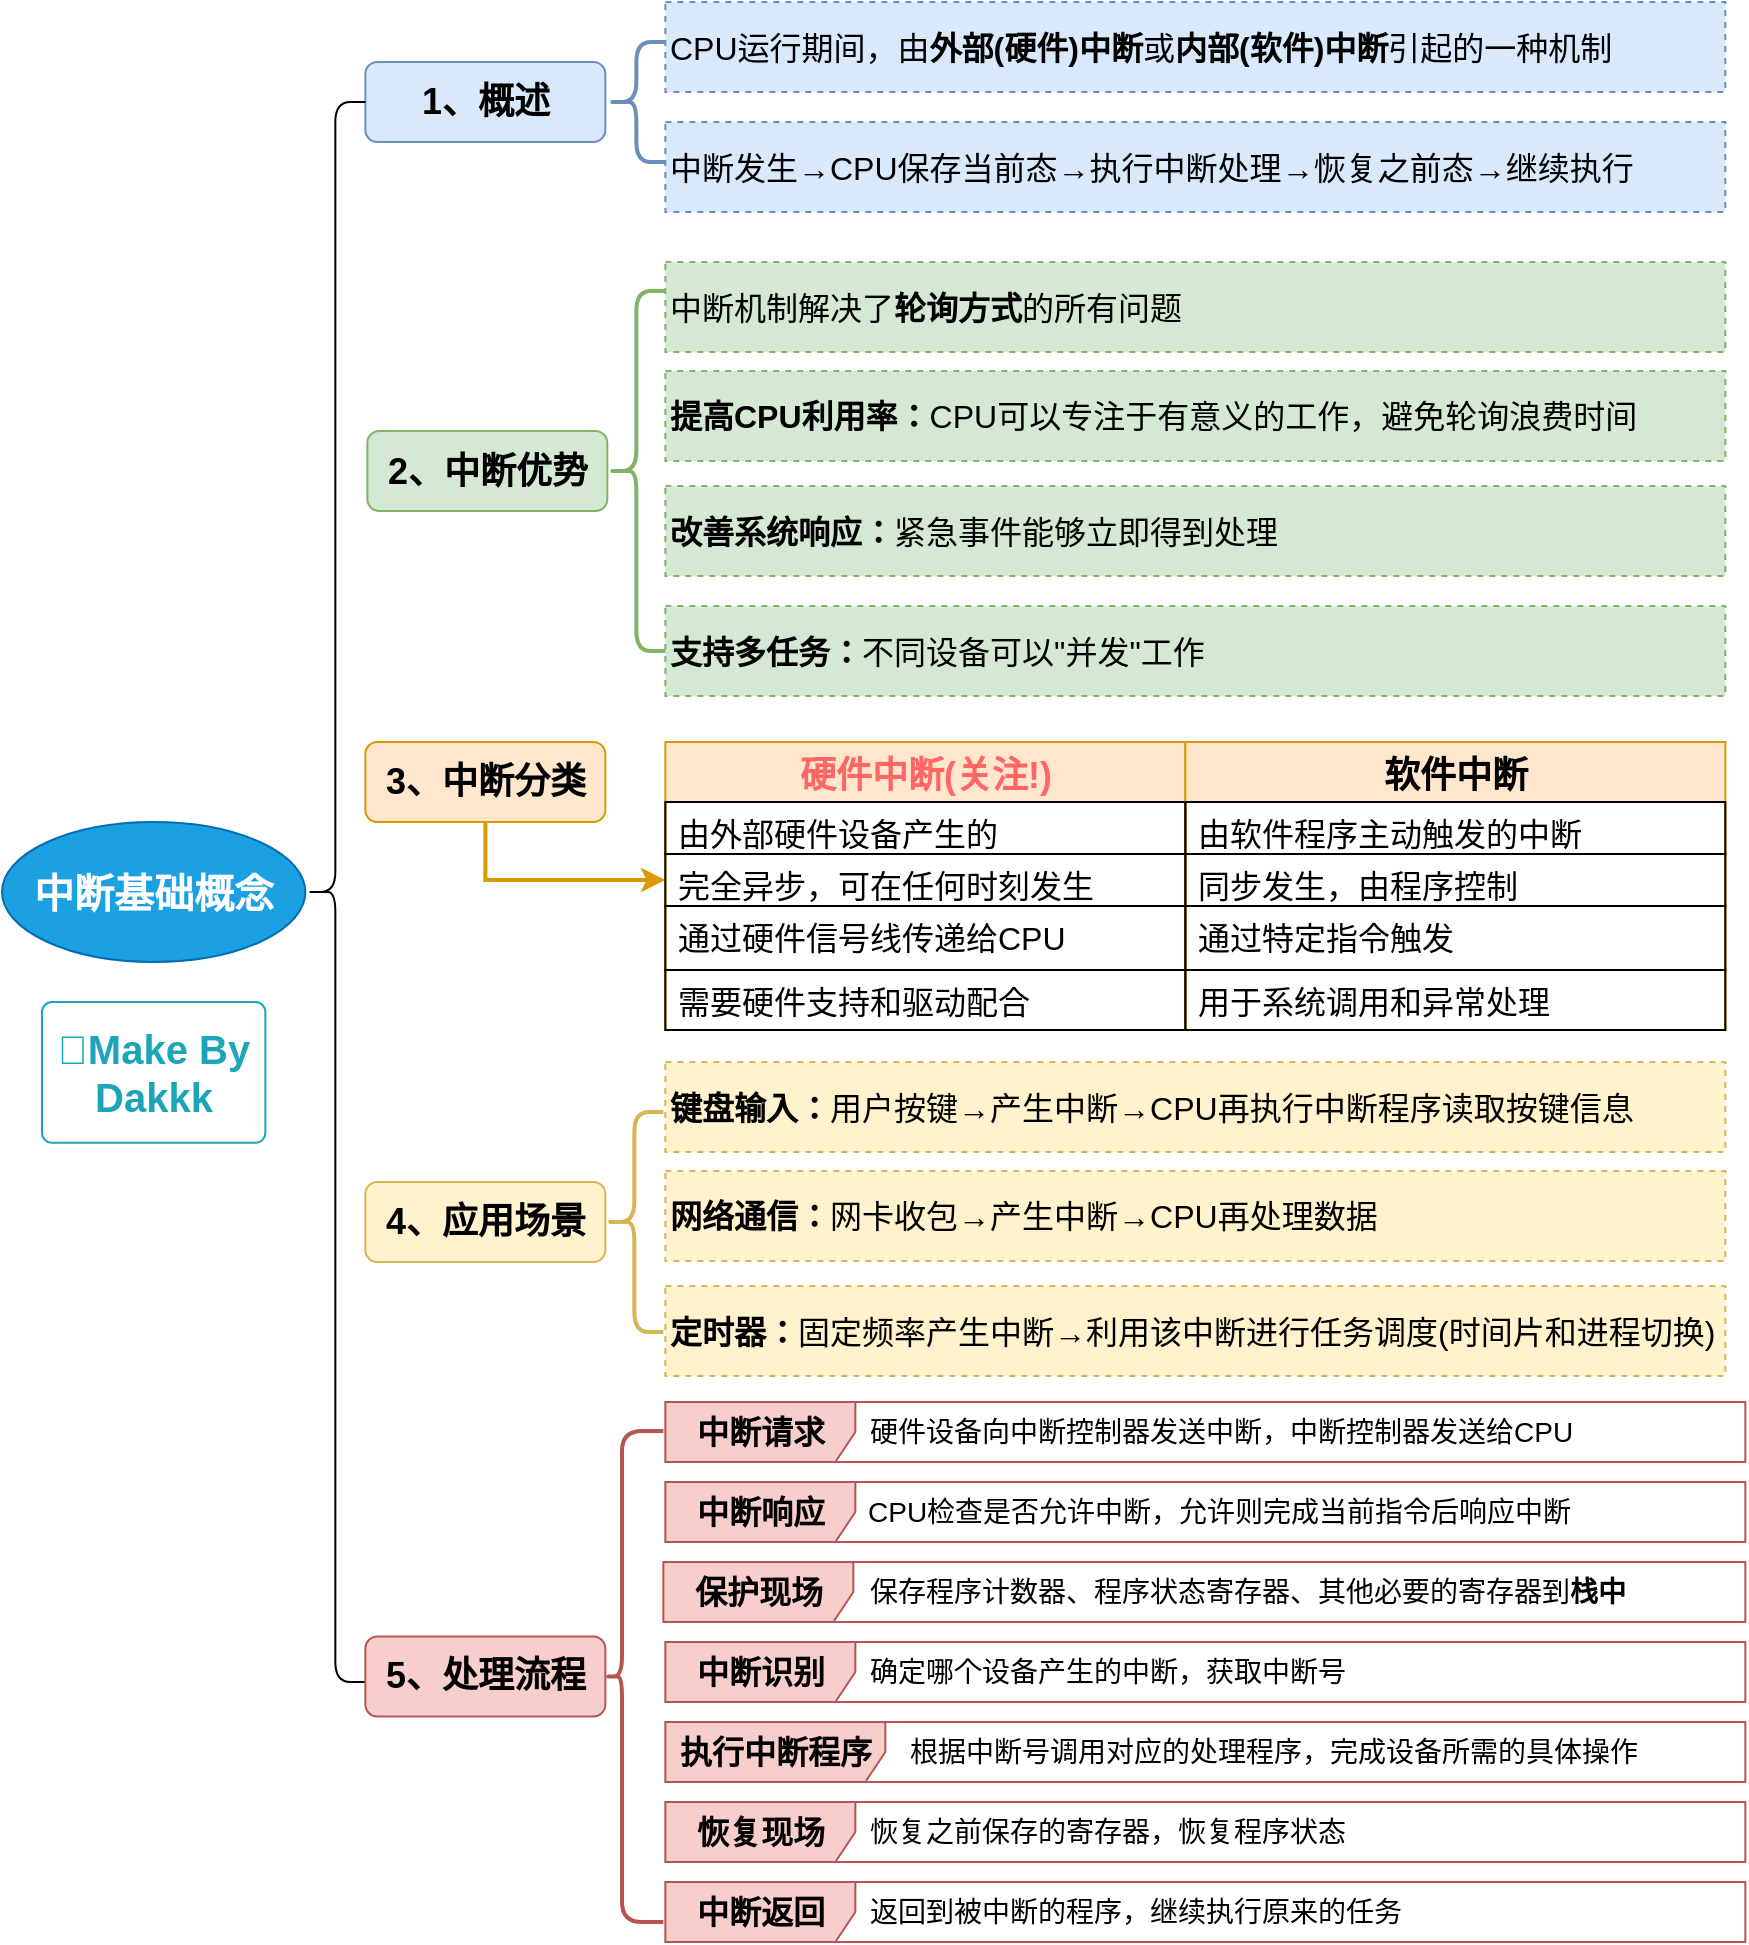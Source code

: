 <mxfile version="27.0.9">
  <diagram name="第 1 页" id="zX557dNH0itw9ocLyIi2">
    <mxGraphModel dx="2431" dy="1413" grid="1" gridSize="10" guides="1" tooltips="1" connect="1" arrows="1" fold="1" page="1" pageScale="1" pageWidth="1169" pageHeight="1654" math="0" shadow="0">
      <root>
        <mxCell id="0" />
        <mxCell id="1" parent="0" />
        <mxCell id="nXasdtfTC5qk2J0WBxWj-1" value="&lt;h1&gt;&lt;span style=&quot;font-size: 20px;&quot;&gt;中断基础概念&lt;/span&gt;&lt;/h1&gt;" style="ellipse;whiteSpace=wrap;html=1;fillColor=#1ba1e2;strokeColor=#006EAF;fontColor=#ffffff;fontStyle=1" vertex="1" parent="1">
          <mxGeometry x="40" y="440" width="151.67" height="70" as="geometry" />
        </mxCell>
        <mxCell id="nXasdtfTC5qk2J0WBxWj-3" value="&lt;h2&gt;&lt;font style=&quot;font-size: 18px;&quot;&gt;1、概述&lt;/font&gt;&lt;/h2&gt;" style="rounded=1;whiteSpace=wrap;html=1;fillColor=#dae8fc;strokeColor=#6c8ebf;fontStyle=1" vertex="1" parent="1">
          <mxGeometry x="221.67" y="60" width="120" height="40" as="geometry" />
        </mxCell>
        <mxCell id="nXasdtfTC5qk2J0WBxWj-4" value="&lt;span style=&quot;font-size: 16px;&quot;&gt;CPU运行期间，由&lt;b&gt;外部(硬件)中断&lt;/b&gt;或&lt;b&gt;内部(软件)中断&lt;/b&gt;引起的一种机制&lt;/span&gt;" style="text;html=1;align=left;verticalAlign=middle;whiteSpace=wrap;rounded=0;fillColor=#dae8fc;strokeColor=#6c8ebf;dashed=1;fontSize=14;" vertex="1" parent="1">
          <mxGeometry x="371.67" y="30" width="530" height="45" as="geometry" />
        </mxCell>
        <mxCell id="nXasdtfTC5qk2J0WBxWj-5" value="&lt;h2&gt;&lt;font style=&quot;font-size: 18px;&quot;&gt;2、中断优势&lt;/font&gt;&lt;/h2&gt;" style="rounded=1;whiteSpace=wrap;html=1;fillColor=#d5e8d4;strokeColor=#82b366;fontStyle=1" vertex="1" parent="1">
          <mxGeometry x="222.67" y="244.5" width="120" height="40" as="geometry" />
        </mxCell>
        <mxCell id="nXasdtfTC5qk2J0WBxWj-6" value="&lt;span style=&quot;font-size: 16px;&quot;&gt;中断机制解决了&lt;b&gt;轮询方式&lt;/b&gt;的所有问题&lt;/span&gt;" style="text;html=1;align=left;verticalAlign=middle;whiteSpace=wrap;rounded=0;fillColor=#d5e8d4;strokeColor=#82b366;dashed=1;fontSize=14;" vertex="1" parent="1">
          <mxGeometry x="371.67" y="160" width="530" height="45" as="geometry" />
        </mxCell>
        <mxCell id="nXasdtfTC5qk2J0WBxWj-7" value="&lt;span style=&quot;font-size: 16px;&quot;&gt;&lt;b&gt;提高CPU利用率：&lt;/b&gt;CPU可以专注于有意义的工作，避免轮询浪费时间&lt;/span&gt;" style="text;html=1;align=left;verticalAlign=middle;whiteSpace=wrap;rounded=0;fillColor=#d5e8d4;strokeColor=#82b366;dashed=1;fontSize=14;" vertex="1" parent="1">
          <mxGeometry x="371.67" y="214.5" width="530" height="45" as="geometry" />
        </mxCell>
        <mxCell id="nXasdtfTC5qk2J0WBxWj-8" value="&lt;span style=&quot;font-size: 16px;&quot;&gt;&lt;b&gt;改善系统响应：&lt;/b&gt;紧急事件能够立即得到处理&lt;/span&gt;" style="text;html=1;align=left;verticalAlign=middle;whiteSpace=wrap;rounded=0;fillColor=#d5e8d4;strokeColor=#82b366;dashed=1;fontSize=14;" vertex="1" parent="1">
          <mxGeometry x="371.67" y="272" width="530" height="45" as="geometry" />
        </mxCell>
        <mxCell id="nXasdtfTC5qk2J0WBxWj-9" value="&lt;span style=&quot;font-size: 16px;&quot;&gt;&lt;b&gt;支持多任务：&lt;/b&gt;不同设备可以&quot;并发&quot;工作&lt;/span&gt;" style="text;html=1;align=left;verticalAlign=middle;whiteSpace=wrap;rounded=0;fillColor=#d5e8d4;strokeColor=#82b366;dashed=1;fontSize=14;" vertex="1" parent="1">
          <mxGeometry x="371.67" y="332" width="530" height="45" as="geometry" />
        </mxCell>
        <mxCell id="nXasdtfTC5qk2J0WBxWj-10" value="" style="edgeStyle=orthogonalEdgeStyle;rounded=0;orthogonalLoop=1;jettySize=auto;html=1;fillColor=#ffe6cc;strokeColor=#d79b00;strokeWidth=2;" edge="1" parent="1" source="nXasdtfTC5qk2J0WBxWj-11" target="nXasdtfTC5qk2J0WBxWj-14">
          <mxGeometry relative="1" as="geometry" />
        </mxCell>
        <mxCell id="nXasdtfTC5qk2J0WBxWj-11" value="&lt;h2&gt;&lt;font style=&quot;font-size: 18px;&quot;&gt;3、中断分类&lt;/font&gt;&lt;/h2&gt;" style="rounded=1;whiteSpace=wrap;html=1;fillColor=#ffe6cc;strokeColor=#d79b00;fontStyle=1" vertex="1" parent="1">
          <mxGeometry x="221.67" y="400" width="120" height="40" as="geometry" />
        </mxCell>
        <mxCell id="nXasdtfTC5qk2J0WBxWj-12" value="&lt;span style=&quot;font-size: 18px;&quot;&gt;&lt;font style=&quot;color: rgb(255, 102, 102);&quot;&gt;硬件中断(关注!&lt;/font&gt;&lt;/span&gt;&lt;span style=&quot;color: rgb(255, 102, 102); font-size: 18px; background-color: transparent;&quot;&gt;)&lt;/span&gt;" style="swimlane;fontStyle=1;align=center;verticalAlign=top;childLayout=stackLayout;horizontal=1;startSize=30;horizontalStack=0;resizeParent=1;resizeParentMax=0;resizeLast=0;collapsible=1;marginBottom=0;whiteSpace=wrap;html=1;fillColor=#ffe6cc;strokeColor=#d79b00;" vertex="1" parent="1">
          <mxGeometry x="371.67" y="400" width="260" height="144" as="geometry" />
        </mxCell>
        <mxCell id="nXasdtfTC5qk2J0WBxWj-13" value="&lt;span style=&quot;font-size: 16px;&quot;&gt;由外部硬件设备产生的&lt;/span&gt;" style="text;strokeColor=default;fillColor=none;align=left;verticalAlign=top;spacingLeft=4;spacingRight=4;overflow=hidden;rotatable=0;points=[[0,0.5],[1,0.5]];portConstraint=eastwest;whiteSpace=wrap;html=1;" vertex="1" parent="nXasdtfTC5qk2J0WBxWj-12">
          <mxGeometry y="30" width="260" height="26" as="geometry" />
        </mxCell>
        <mxCell id="nXasdtfTC5qk2J0WBxWj-14" value="&lt;span style=&quot;font-size: 16px;&quot;&gt;完全异步，可在任何时刻发生&lt;/span&gt;" style="text;strokeColor=default;fillColor=none;align=left;verticalAlign=top;spacingLeft=4;spacingRight=4;overflow=hidden;rotatable=0;points=[[0,0.5],[1,0.5]];portConstraint=eastwest;whiteSpace=wrap;html=1;" vertex="1" parent="nXasdtfTC5qk2J0WBxWj-12">
          <mxGeometry y="56" width="260" height="26" as="geometry" />
        </mxCell>
        <mxCell id="nXasdtfTC5qk2J0WBxWj-15" value="&lt;span style=&quot;font-size: 16px;&quot;&gt;通过硬件信号线传递给CPU&lt;/span&gt;" style="text;strokeColor=default;fillColor=none;align=left;verticalAlign=top;spacingLeft=4;spacingRight=4;overflow=hidden;rotatable=0;points=[[0,0.5],[1,0.5]];portConstraint=eastwest;whiteSpace=wrap;html=1;" vertex="1" parent="nXasdtfTC5qk2J0WBxWj-12">
          <mxGeometry y="82" width="260" height="32" as="geometry" />
        </mxCell>
        <mxCell id="nXasdtfTC5qk2J0WBxWj-16" value="&lt;span style=&quot;font-size: 16px;&quot;&gt;需要硬件支持和驱动配合&lt;/span&gt;" style="text;strokeColor=default;fillColor=none;align=left;verticalAlign=top;spacingLeft=4;spacingRight=4;overflow=hidden;rotatable=0;points=[[0,0.5],[1,0.5]];portConstraint=eastwest;whiteSpace=wrap;html=1;" vertex="1" parent="nXasdtfTC5qk2J0WBxWj-12">
          <mxGeometry y="114" width="260" height="30" as="geometry" />
        </mxCell>
        <mxCell id="nXasdtfTC5qk2J0WBxWj-17" value="&lt;span style=&quot;font-size: 18px;&quot;&gt;软件中断&lt;/span&gt;" style="swimlane;fontStyle=1;align=center;verticalAlign=top;childLayout=stackLayout;horizontal=1;startSize=30;horizontalStack=0;resizeParent=1;resizeParentMax=0;resizeLast=0;collapsible=1;marginBottom=0;whiteSpace=wrap;html=1;fillColor=#ffe6cc;strokeColor=#d79b00;" vertex="1" parent="1">
          <mxGeometry x="631.67" y="400" width="270" height="144" as="geometry" />
        </mxCell>
        <mxCell id="nXasdtfTC5qk2J0WBxWj-18" value="&lt;span style=&quot;font-size: 16px;&quot;&gt;由软件程序主动触发的中断&lt;/span&gt;" style="text;strokeColor=default;fillColor=none;align=left;verticalAlign=top;spacingLeft=4;spacingRight=4;overflow=hidden;rotatable=0;points=[[0,0.5],[1,0.5]];portConstraint=eastwest;whiteSpace=wrap;html=1;" vertex="1" parent="nXasdtfTC5qk2J0WBxWj-17">
          <mxGeometry y="30" width="270" height="26" as="geometry" />
        </mxCell>
        <mxCell id="nXasdtfTC5qk2J0WBxWj-19" value="&lt;span style=&quot;font-size: 16px;&quot;&gt;同步发生，由程序控制&lt;/span&gt;" style="text;strokeColor=default;fillColor=none;align=left;verticalAlign=top;spacingLeft=4;spacingRight=4;overflow=hidden;rotatable=0;points=[[0,0.5],[1,0.5]];portConstraint=eastwest;whiteSpace=wrap;html=1;" vertex="1" parent="nXasdtfTC5qk2J0WBxWj-17">
          <mxGeometry y="56" width="270" height="26" as="geometry" />
        </mxCell>
        <mxCell id="nXasdtfTC5qk2J0WBxWj-20" value="&lt;span style=&quot;font-size: 16px;&quot;&gt;通过特定指令触发&lt;/span&gt;" style="text;strokeColor=default;fillColor=none;align=left;verticalAlign=top;spacingLeft=4;spacingRight=4;overflow=hidden;rotatable=0;points=[[0,0.5],[1,0.5]];portConstraint=eastwest;whiteSpace=wrap;html=1;" vertex="1" parent="nXasdtfTC5qk2J0WBxWj-17">
          <mxGeometry y="82" width="270" height="32" as="geometry" />
        </mxCell>
        <mxCell id="nXasdtfTC5qk2J0WBxWj-21" value="&lt;span style=&quot;font-size: 16px;&quot;&gt;用于系统调用和异常处理&lt;/span&gt;" style="text;strokeColor=default;fillColor=none;align=left;verticalAlign=top;spacingLeft=4;spacingRight=4;overflow=hidden;rotatable=0;points=[[0,0.5],[1,0.5]];portConstraint=eastwest;whiteSpace=wrap;html=1;" vertex="1" parent="nXasdtfTC5qk2J0WBxWj-17">
          <mxGeometry y="114" width="270" height="30" as="geometry" />
        </mxCell>
        <mxCell id="nXasdtfTC5qk2J0WBxWj-22" value="&lt;h2&gt;4、应用场景&lt;/h2&gt;" style="rounded=1;whiteSpace=wrap;html=1;fillColor=#fff2cc;strokeColor=#d6b656;fontStyle=1" vertex="1" parent="1">
          <mxGeometry x="221.67" y="620" width="120" height="40" as="geometry" />
        </mxCell>
        <mxCell id="nXasdtfTC5qk2J0WBxWj-23" value="&lt;span style=&quot;font-size: 16px;&quot;&gt;&lt;b&gt;键盘输入：&lt;/b&gt;用户按键→产生中断&lt;/span&gt;&lt;span style=&quot;font-size: 16px;&quot;&gt;→CPU再执行中断程序读取按键信息&lt;/span&gt;" style="text;html=1;align=left;verticalAlign=middle;whiteSpace=wrap;rounded=0;fillColor=#fff2cc;strokeColor=#d6b656;dashed=1;fontSize=14;" vertex="1" parent="1">
          <mxGeometry x="371.67" y="560" width="530" height="45" as="geometry" />
        </mxCell>
        <mxCell id="nXasdtfTC5qk2J0WBxWj-24" value="&lt;span style=&quot;font-size: 16px;&quot;&gt;&lt;b&gt;网络通信：&lt;/b&gt;网卡收包&lt;/span&gt;&lt;span style=&quot;font-size: 16px;&quot;&gt;→产生中断&lt;/span&gt;&lt;span style=&quot;font-size: 16px;&quot;&gt;→CPU再处理数据&lt;/span&gt;" style="text;html=1;align=left;verticalAlign=middle;whiteSpace=wrap;rounded=0;fillColor=#fff2cc;strokeColor=#d6b656;dashed=1;fontSize=14;" vertex="1" parent="1">
          <mxGeometry x="371.67" y="614.5" width="530" height="45" as="geometry" />
        </mxCell>
        <mxCell id="nXasdtfTC5qk2J0WBxWj-25" value="&lt;span style=&quot;font-size: 16px;&quot;&gt;&lt;b&gt;定时器：&lt;/b&gt;固定频率产生中断&lt;/span&gt;&lt;span style=&quot;font-size: 16px;&quot;&gt;→利用该中断进行任务调度(时间片和进程切换)&lt;/span&gt;" style="text;html=1;align=left;verticalAlign=middle;whiteSpace=wrap;rounded=0;fillColor=#fff2cc;strokeColor=#d6b656;dashed=1;fontSize=14;" vertex="1" parent="1">
          <mxGeometry x="371.67" y="672" width="530" height="45" as="geometry" />
        </mxCell>
        <mxCell id="nXasdtfTC5qk2J0WBxWj-26" value="" style="shape=curlyBracket;whiteSpace=wrap;html=1;rounded=1;labelPosition=left;verticalLabelPosition=middle;align=right;verticalAlign=middle;" vertex="1" parent="1">
          <mxGeometry x="191.67" y="80" width="30" height="790" as="geometry" />
        </mxCell>
        <mxCell id="nXasdtfTC5qk2J0WBxWj-27" value="" style="shape=curlyBracket;whiteSpace=wrap;html=1;rounded=1;labelPosition=left;verticalLabelPosition=middle;align=right;verticalAlign=middle;fillColor=#d5e8d4;strokeColor=#82b366;strokeWidth=2;" vertex="1" parent="1">
          <mxGeometry x="342.67" y="174.5" width="29" height="180" as="geometry" />
        </mxCell>
        <mxCell id="nXasdtfTC5qk2J0WBxWj-28" value="" style="shape=curlyBracket;whiteSpace=wrap;html=1;rounded=1;labelPosition=left;verticalLabelPosition=middle;align=right;verticalAlign=middle;fillColor=#fff2cc;strokeColor=#d6b656;strokeWidth=2;" vertex="1" parent="1">
          <mxGeometry x="341.67" y="585" width="29" height="110" as="geometry" />
        </mxCell>
        <mxCell id="nXasdtfTC5qk2J0WBxWj-30" value="&lt;h2&gt;5、处理流程&lt;/h2&gt;" style="rounded=1;whiteSpace=wrap;html=1;fillColor=#f8cecc;strokeColor=#b85450;fontStyle=1" vertex="1" parent="1">
          <mxGeometry x="221.67" y="847.25" width="120" height="40" as="geometry" />
        </mxCell>
        <mxCell id="nXasdtfTC5qk2J0WBxWj-36" value="" style="shape=curlyBracket;whiteSpace=wrap;html=1;rounded=1;labelPosition=left;verticalLabelPosition=middle;align=right;verticalAlign=middle;size=0.287;fillColor=#f8cecc;strokeColor=#b85450;strokeWidth=2;" vertex="1" parent="1">
          <mxGeometry x="341.67" y="744.5" width="29" height="245.5" as="geometry" />
        </mxCell>
        <mxCell id="nXasdtfTC5qk2J0WBxWj-37" value="&lt;span style=&quot;font-size: 16px;&quot;&gt;中断发生→CPU保存当前态&lt;/span&gt;&lt;span style=&quot;font-size: 16px;&quot;&gt;→执行中断处理&lt;/span&gt;&lt;span style=&quot;font-size: 16px;&quot;&gt;→恢复之前态&lt;/span&gt;&lt;span style=&quot;font-size: 16px;&quot;&gt;→继续执行&lt;/span&gt;" style="text;html=1;align=left;verticalAlign=middle;whiteSpace=wrap;rounded=0;fillColor=#dae8fc;strokeColor=#6c8ebf;dashed=1;fontSize=14;" vertex="1" parent="1">
          <mxGeometry x="371.67" y="90" width="530" height="45" as="geometry" />
        </mxCell>
        <mxCell id="nXasdtfTC5qk2J0WBxWj-39" value="" style="shape=curlyBracket;whiteSpace=wrap;html=1;rounded=1;labelPosition=left;verticalLabelPosition=middle;align=right;verticalAlign=middle;fillColor=#dae8fc;strokeColor=#6c8ebf;strokeWidth=2;" vertex="1" parent="1">
          <mxGeometry x="342.67" y="50" width="29" height="60" as="geometry" />
        </mxCell>
        <mxCell id="nXasdtfTC5qk2J0WBxWj-40" value="&lt;font style=&quot;font-size: 16px;&quot;&gt;&lt;b style=&quot;&quot;&gt;中断请求&lt;/b&gt;&lt;/font&gt;" style="shape=umlFrame;whiteSpace=wrap;html=1;pointerEvents=0;recursiveResize=0;container=1;collapsible=0;width=95;fillColor=#f8cecc;strokeColor=#b85450;height=30;" vertex="1" parent="1">
          <mxGeometry x="371.67" y="730" width="540" height="30" as="geometry" />
        </mxCell>
        <mxCell id="nXasdtfTC5qk2J0WBxWj-48" value="硬件设备向中断控制器发送中断，中断控制器发送给CPU" style="text;html=1;align=left;verticalAlign=middle;whiteSpace=wrap;rounded=0;fillColor=none;strokeColor=none;dashed=1;fontSize=14;" vertex="1" parent="nXasdtfTC5qk2J0WBxWj-40">
          <mxGeometry x="100" width="440" height="30" as="geometry" />
        </mxCell>
        <mxCell id="nXasdtfTC5qk2J0WBxWj-42" value="&lt;font style=&quot;font-size: 16px;&quot;&gt;&lt;b style=&quot;&quot;&gt;中断响应&lt;/b&gt;&lt;/font&gt;" style="shape=umlFrame;whiteSpace=wrap;html=1;pointerEvents=0;recursiveResize=0;container=1;collapsible=0;width=95;fillColor=#f8cecc;strokeColor=#b85450;height=30;" vertex="1" parent="1">
          <mxGeometry x="371.67" y="770" width="540" height="30" as="geometry" />
        </mxCell>
        <mxCell id="nXasdtfTC5qk2J0WBxWj-49" value="CPU检查是否允许中断，允许则完成当前指令后响应中断" style="text;html=1;align=left;verticalAlign=middle;whiteSpace=wrap;rounded=0;fillColor=none;strokeColor=none;dashed=1;fontSize=14;" vertex="1" parent="nXasdtfTC5qk2J0WBxWj-42">
          <mxGeometry x="99" width="431" height="30" as="geometry" />
        </mxCell>
        <mxCell id="nXasdtfTC5qk2J0WBxWj-43" value="&lt;font style=&quot;font-size: 16px;&quot;&gt;&lt;b style=&quot;&quot;&gt;保护现场&lt;/b&gt;&lt;/font&gt;" style="shape=umlFrame;whiteSpace=wrap;html=1;pointerEvents=0;recursiveResize=0;container=1;collapsible=0;width=95;fillColor=#f8cecc;strokeColor=#b85450;height=30;" vertex="1" parent="1">
          <mxGeometry x="370.67" y="810" width="541" height="30" as="geometry" />
        </mxCell>
        <mxCell id="nXasdtfTC5qk2J0WBxWj-50" value="保存程序计数器、程序状态寄存器、其他必要的寄存器到&lt;b&gt;栈中&lt;/b&gt;" style="text;html=1;align=left;verticalAlign=middle;whiteSpace=wrap;rounded=0;fillColor=none;strokeColor=none;dashed=1;fontSize=14;" vertex="1" parent="nXasdtfTC5qk2J0WBxWj-43">
          <mxGeometry x="101" width="440" height="30" as="geometry" />
        </mxCell>
        <mxCell id="nXasdtfTC5qk2J0WBxWj-44" value="&lt;font style=&quot;font-size: 16px;&quot;&gt;&lt;b style=&quot;&quot;&gt;中断识别&lt;/b&gt;&lt;/font&gt;" style="shape=umlFrame;whiteSpace=wrap;html=1;pointerEvents=0;recursiveResize=0;container=1;collapsible=0;width=95;fillColor=#f8cecc;strokeColor=#b85450;height=30;" vertex="1" parent="1">
          <mxGeometry x="371.67" y="850" width="540" height="30" as="geometry" />
        </mxCell>
        <mxCell id="nXasdtfTC5qk2J0WBxWj-51" value="确定哪个设备产生的中断，获取中断号" style="text;html=1;align=left;verticalAlign=middle;whiteSpace=wrap;rounded=0;fillColor=none;strokeColor=none;dashed=1;fontSize=14;" vertex="1" parent="nXasdtfTC5qk2J0WBxWj-44">
          <mxGeometry x="100" width="440" height="30" as="geometry" />
        </mxCell>
        <mxCell id="nXasdtfTC5qk2J0WBxWj-45" value="&lt;font style=&quot;font-size: 16px;&quot;&gt;&lt;b style=&quot;&quot;&gt;执行中断程序&lt;/b&gt;&lt;/font&gt;" style="shape=umlFrame;whiteSpace=wrap;html=1;pointerEvents=0;recursiveResize=0;container=1;collapsible=0;width=110;fillColor=#f8cecc;strokeColor=#b85450;height=30;" vertex="1" parent="1">
          <mxGeometry x="371.67" y="890" width="540" height="30" as="geometry" />
        </mxCell>
        <mxCell id="nXasdtfTC5qk2J0WBxWj-52" value="根据中断号调用对应的处理程序，完成设备所需的具体操作" style="text;html=1;align=left;verticalAlign=middle;whiteSpace=wrap;rounded=0;fillColor=none;strokeColor=none;dashed=1;fontSize=14;" vertex="1" parent="nXasdtfTC5qk2J0WBxWj-45">
          <mxGeometry x="120" width="420" height="30" as="geometry" />
        </mxCell>
        <mxCell id="nXasdtfTC5qk2J0WBxWj-46" value="&lt;font style=&quot;font-size: 16px;&quot;&gt;&lt;b style=&quot;&quot;&gt;恢复现场&lt;/b&gt;&lt;/font&gt;" style="shape=umlFrame;whiteSpace=wrap;html=1;pointerEvents=0;recursiveResize=0;container=1;collapsible=0;width=95;fillColor=#f8cecc;strokeColor=#b85450;height=30;" vertex="1" parent="1">
          <mxGeometry x="371.67" y="930" width="540" height="30" as="geometry" />
        </mxCell>
        <mxCell id="nXasdtfTC5qk2J0WBxWj-53" value="恢复之前保存的寄存器，恢复程序状态" style="text;html=1;align=left;verticalAlign=middle;whiteSpace=wrap;rounded=0;fillColor=none;strokeColor=none;dashed=1;fontSize=14;" vertex="1" parent="nXasdtfTC5qk2J0WBxWj-46">
          <mxGeometry x="100" width="440" height="30" as="geometry" />
        </mxCell>
        <mxCell id="nXasdtfTC5qk2J0WBxWj-47" value="&lt;font style=&quot;font-size: 16px;&quot;&gt;&lt;b style=&quot;&quot;&gt;中断返回&lt;/b&gt;&lt;/font&gt;" style="shape=umlFrame;whiteSpace=wrap;html=1;pointerEvents=0;recursiveResize=0;container=1;collapsible=0;width=95;fillColor=#f8cecc;strokeColor=#b85450;height=30;" vertex="1" parent="1">
          <mxGeometry x="371.67" y="970" width="540" height="30" as="geometry" />
        </mxCell>
        <mxCell id="nXasdtfTC5qk2J0WBxWj-54" value="返回到被中断的程序，继续执行原来的任务" style="text;html=1;align=left;verticalAlign=middle;whiteSpace=wrap;rounded=0;fillColor=none;strokeColor=none;dashed=1;fontSize=14;" vertex="1" parent="nXasdtfTC5qk2J0WBxWj-47">
          <mxGeometry x="100" width="440" height="30" as="geometry" />
        </mxCell>
        <mxCell id="nXasdtfTC5qk2J0WBxWj-55" value="&lt;font style=&quot;font-size: 20px;&quot;&gt;🌻Make By Dakkk&lt;/font&gt;" style="html=1;shadow=0;dashed=0;shape=mxgraph.bootstrap.rrect;rSize=5;strokeColor=#1CA5B8;strokeWidth=1;fillColor=none;fontColor=#1CA5B8;whiteSpace=wrap;align=center;verticalAlign=middle;spacingLeft=0;fontStyle=1;fontSize=16;spacing=5;" vertex="1" parent="1">
          <mxGeometry x="60" y="530" width="111.67" height="70.39" as="geometry" />
        </mxCell>
      </root>
    </mxGraphModel>
  </diagram>
</mxfile>
